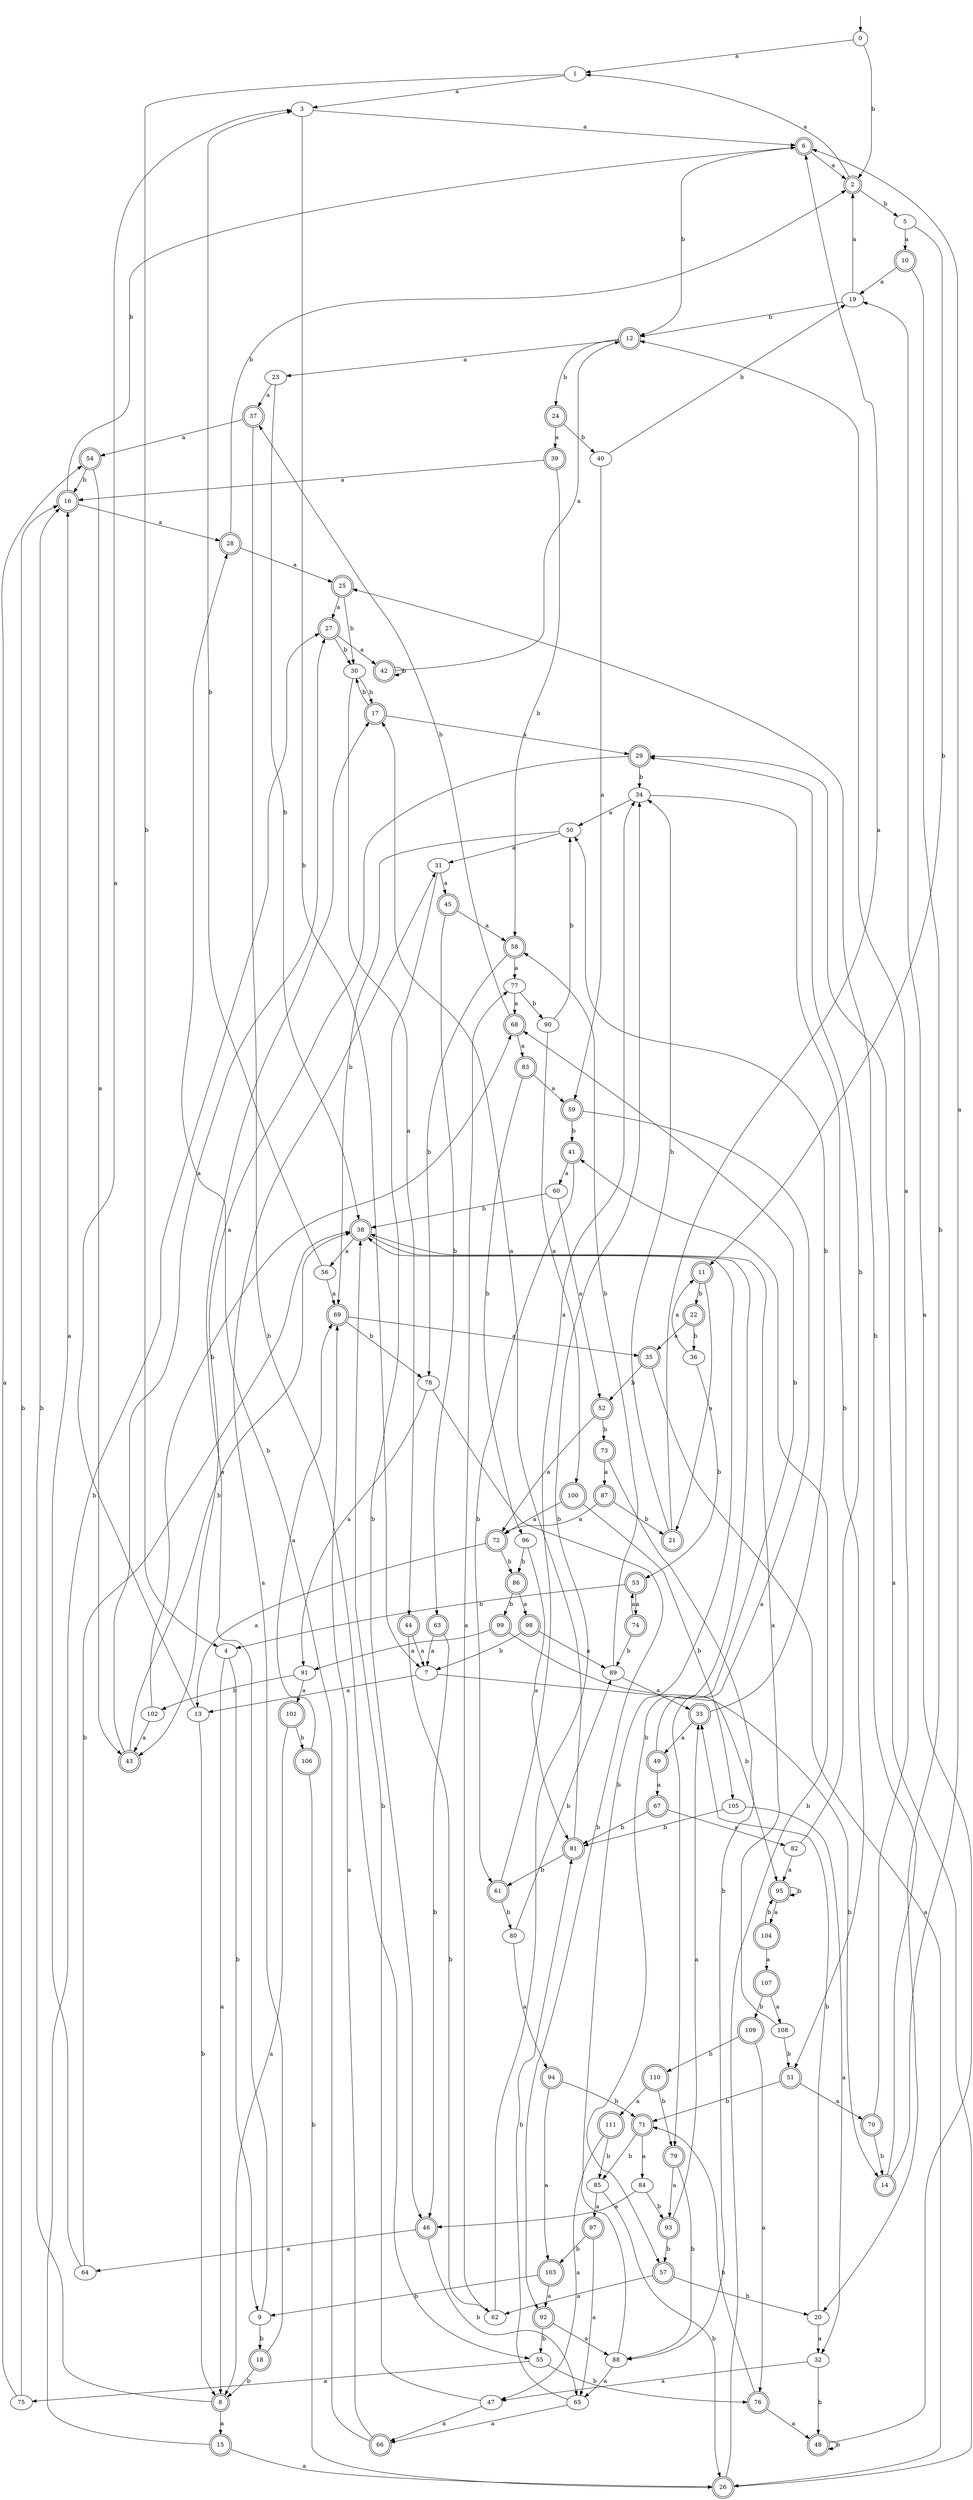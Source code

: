 digraph RandomDFA {
  __start0 [label="", shape=none];
  __start0 -> 0 [label=""];
  0 [shape=circle]
  0 -> 1 [label="a"]
  0 -> 2 [label="b"]
  1
  1 -> 3 [label="a"]
  1 -> 4 [label="b"]
  2 [shape=doublecircle]
  2 -> 1 [label="a"]
  2 -> 5 [label="b"]
  3
  3 -> 6 [label="a"]
  3 -> 7 [label="b"]
  4
  4 -> 8 [label="a"]
  4 -> 9 [label="b"]
  5
  5 -> 10 [label="a"]
  5 -> 11 [label="b"]
  6 [shape=doublecircle]
  6 -> 2 [label="a"]
  6 -> 12 [label="b"]
  7
  7 -> 13 [label="a"]
  7 -> 14 [label="b"]
  8 [shape=doublecircle]
  8 -> 15 [label="a"]
  8 -> 16 [label="b"]
  9
  9 -> 17 [label="a"]
  9 -> 18 [label="b"]
  10 [shape=doublecircle]
  10 -> 19 [label="a"]
  10 -> 20 [label="b"]
  11 [shape=doublecircle]
  11 -> 21 [label="a"]
  11 -> 22 [label="b"]
  12 [shape=doublecircle]
  12 -> 23 [label="a"]
  12 -> 24 [label="b"]
  13
  13 -> 3 [label="a"]
  13 -> 8 [label="b"]
  14 [shape=doublecircle]
  14 -> 6 [label="a"]
  14 -> 25 [label="b"]
  15 [shape=doublecircle]
  15 -> 26 [label="a"]
  15 -> 27 [label="b"]
  16 [shape=doublecircle]
  16 -> 28 [label="a"]
  16 -> 6 [label="b"]
  17 [shape=doublecircle]
  17 -> 29 [label="a"]
  17 -> 30 [label="b"]
  18 [shape=doublecircle]
  18 -> 31 [label="a"]
  18 -> 8 [label="b"]
  19
  19 -> 2 [label="a"]
  19 -> 12 [label="b"]
  20
  20 -> 32 [label="a"]
  20 -> 33 [label="b"]
  21 [shape=doublecircle]
  21 -> 6 [label="a"]
  21 -> 34 [label="b"]
  22 [shape=doublecircle]
  22 -> 35 [label="a"]
  22 -> 36 [label="b"]
  23
  23 -> 37 [label="a"]
  23 -> 38 [label="b"]
  24 [shape=doublecircle]
  24 -> 39 [label="a"]
  24 -> 40 [label="b"]
  25 [shape=doublecircle]
  25 -> 27 [label="a"]
  25 -> 30 [label="b"]
  26 [shape=doublecircle]
  26 -> 29 [label="a"]
  26 -> 41 [label="b"]
  27 [shape=doublecircle]
  27 -> 42 [label="a"]
  27 -> 30 [label="b"]
  28 [shape=doublecircle]
  28 -> 25 [label="a"]
  28 -> 2 [label="b"]
  29 [shape=doublecircle]
  29 -> 43 [label="a"]
  29 -> 34 [label="b"]
  30
  30 -> 44 [label="a"]
  30 -> 17 [label="b"]
  31
  31 -> 45 [label="a"]
  31 -> 46 [label="b"]
  32
  32 -> 47 [label="a"]
  32 -> 48 [label="b"]
  33 [shape=doublecircle]
  33 -> 49 [label="a"]
  33 -> 50 [label="b"]
  34
  34 -> 50 [label="a"]
  34 -> 51 [label="b"]
  35 [shape=doublecircle]
  35 -> 26 [label="a"]
  35 -> 52 [label="b"]
  36
  36 -> 11 [label="a"]
  36 -> 53 [label="b"]
  37 [shape=doublecircle]
  37 -> 54 [label="a"]
  37 -> 55 [label="b"]
  38 [shape=doublecircle]
  38 -> 56 [label="a"]
  38 -> 57 [label="b"]
  39 [shape=doublecircle]
  39 -> 16 [label="a"]
  39 -> 58 [label="b"]
  40
  40 -> 59 [label="a"]
  40 -> 19 [label="b"]
  41 [shape=doublecircle]
  41 -> 60 [label="a"]
  41 -> 61 [label="b"]
  42 [shape=doublecircle]
  42 -> 12 [label="a"]
  42 -> 42 [label="b"]
  43 [shape=doublecircle]
  43 -> 27 [label="a"]
  43 -> 38 [label="b"]
  44 [shape=doublecircle]
  44 -> 7 [label="a"]
  44 -> 62 [label="b"]
  45 [shape=doublecircle]
  45 -> 58 [label="a"]
  45 -> 63 [label="b"]
  46 [shape=doublecircle]
  46 -> 64 [label="a"]
  46 -> 65 [label="b"]
  47
  47 -> 66 [label="a"]
  47 -> 38 [label="b"]
  48 [shape=doublecircle]
  48 -> 19 [label="a"]
  48 -> 48 [label="b"]
  49 [shape=doublecircle]
  49 -> 67 [label="a"]
  49 -> 68 [label="b"]
  50
  50 -> 31 [label="a"]
  50 -> 69 [label="b"]
  51 [shape=doublecircle]
  51 -> 70 [label="a"]
  51 -> 71 [label="b"]
  52 [shape=doublecircle]
  52 -> 72 [label="a"]
  52 -> 73 [label="b"]
  53 [shape=doublecircle]
  53 -> 74 [label="a"]
  53 -> 4 [label="b"]
  54 [shape=doublecircle]
  54 -> 43 [label="a"]
  54 -> 16 [label="b"]
  55
  55 -> 75 [label="a"]
  55 -> 76 [label="b"]
  56
  56 -> 69 [label="a"]
  56 -> 3 [label="b"]
  57 [shape=doublecircle]
  57 -> 62 [label="a"]
  57 -> 20 [label="b"]
  58 [shape=doublecircle]
  58 -> 77 [label="a"]
  58 -> 78 [label="b"]
  59 [shape=doublecircle]
  59 -> 79 [label="a"]
  59 -> 41 [label="b"]
  60
  60 -> 52 [label="a"]
  60 -> 38 [label="b"]
  61 [shape=doublecircle]
  61 -> 34 [label="a"]
  61 -> 80 [label="b"]
  62
  62 -> 77 [label="a"]
  62 -> 34 [label="b"]
  63 [shape=doublecircle]
  63 -> 7 [label="a"]
  63 -> 46 [label="b"]
  64
  64 -> 16 [label="a"]
  64 -> 38 [label="b"]
  65
  65 -> 66 [label="a"]
  65 -> 81 [label="b"]
  66 [shape=doublecircle]
  66 -> 69 [label="a"]
  66 -> 28 [label="b"]
  67 [shape=doublecircle]
  67 -> 82 [label="a"]
  67 -> 81 [label="b"]
  68 [shape=doublecircle]
  68 -> 83 [label="a"]
  68 -> 37 [label="b"]
  69 [shape=doublecircle]
  69 -> 35 [label="a"]
  69 -> 78 [label="b"]
  70 [shape=doublecircle]
  70 -> 12 [label="a"]
  70 -> 14 [label="b"]
  71 [shape=doublecircle]
  71 -> 84 [label="a"]
  71 -> 85 [label="b"]
  72 [shape=doublecircle]
  72 -> 13 [label="a"]
  72 -> 86 [label="b"]
  73 [shape=doublecircle]
  73 -> 87 [label="a"]
  73 -> 88 [label="b"]
  74 [shape=doublecircle]
  74 -> 53 [label="a"]
  74 -> 89 [label="b"]
  75
  75 -> 54 [label="a"]
  75 -> 16 [label="b"]
  76 [shape=doublecircle]
  76 -> 48 [label="a"]
  76 -> 71 [label="b"]
  77
  77 -> 68 [label="a"]
  77 -> 90 [label="b"]
  78
  78 -> 91 [label="a"]
  78 -> 92 [label="b"]
  79 [shape=doublecircle]
  79 -> 93 [label="a"]
  79 -> 88 [label="b"]
  80
  80 -> 94 [label="a"]
  80 -> 89 [label="b"]
  81 [shape=doublecircle]
  81 -> 17 [label="a"]
  81 -> 61 [label="b"]
  82
  82 -> 95 [label="a"]
  82 -> 29 [label="b"]
  83 [shape=doublecircle]
  83 -> 59 [label="a"]
  83 -> 96 [label="b"]
  84
  84 -> 46 [label="a"]
  84 -> 93 [label="b"]
  85
  85 -> 97 [label="a"]
  85 -> 26 [label="b"]
  86 [shape=doublecircle]
  86 -> 98 [label="a"]
  86 -> 99 [label="b"]
  87 [shape=doublecircle]
  87 -> 72 [label="a"]
  87 -> 21 [label="b"]
  88
  88 -> 65 [label="a"]
  88 -> 38 [label="b"]
  89
  89 -> 33 [label="a"]
  89 -> 58 [label="b"]
  90
  90 -> 100 [label="a"]
  90 -> 50 [label="b"]
  91
  91 -> 101 [label="a"]
  91 -> 102 [label="b"]
  92 [shape=doublecircle]
  92 -> 88 [label="a"]
  92 -> 55 [label="b"]
  93 [shape=doublecircle]
  93 -> 33 [label="a"]
  93 -> 57 [label="b"]
  94 [shape=doublecircle]
  94 -> 103 [label="a"]
  94 -> 71 [label="b"]
  95 [shape=doublecircle]
  95 -> 104 [label="a"]
  95 -> 95 [label="b"]
  96
  96 -> 81 [label="a"]
  96 -> 86 [label="b"]
  97 [shape=doublecircle]
  97 -> 65 [label="a"]
  97 -> 103 [label="b"]
  98 [shape=doublecircle]
  98 -> 89 [label="a"]
  98 -> 7 [label="b"]
  99 [shape=doublecircle]
  99 -> 91 [label="a"]
  99 -> 95 [label="b"]
  100 [shape=doublecircle]
  100 -> 72 [label="a"]
  100 -> 105 [label="b"]
  101 [shape=doublecircle]
  101 -> 8 [label="a"]
  101 -> 106 [label="b"]
  102
  102 -> 43 [label="a"]
  102 -> 68 [label="b"]
  103 [shape=doublecircle]
  103 -> 92 [label="a"]
  103 -> 9 [label="b"]
  104 [shape=doublecircle]
  104 -> 107 [label="a"]
  104 -> 95 [label="b"]
  105
  105 -> 32 [label="a"]
  105 -> 81 [label="b"]
  106 [shape=doublecircle]
  106 -> 69 [label="a"]
  106 -> 26 [label="b"]
  107 [shape=doublecircle]
  107 -> 108 [label="a"]
  107 -> 109 [label="b"]
  108
  108 -> 38 [label="a"]
  108 -> 51 [label="b"]
  109 [shape=doublecircle]
  109 -> 76 [label="a"]
  109 -> 110 [label="b"]
  110 [shape=doublecircle]
  110 -> 111 [label="a"]
  110 -> 79 [label="b"]
  111 [shape=doublecircle]
  111 -> 47 [label="a"]
  111 -> 85 [label="b"]
}
